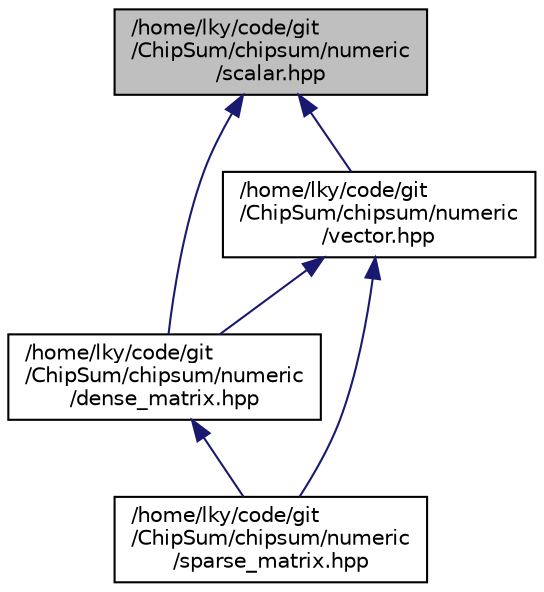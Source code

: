 digraph "/home/lky/code/git/ChipSum/chipsum/numeric/scalar.hpp"
{
 // LATEX_PDF_SIZE
  edge [fontname="Helvetica",fontsize="10",labelfontname="Helvetica",labelfontsize="10"];
  node [fontname="Helvetica",fontsize="10",shape=record];
  Node1 [label="/home/lky/code/git\l/ChipSum/chipsum/numeric\l/scalar.hpp",height=0.2,width=0.4,color="black", fillcolor="grey75", style="filled", fontcolor="black",tooltip="标量用户接口，主要是为了衔接类似点积一类 操作的Device端实现。"];
  Node1 -> Node2 [dir="back",color="midnightblue",fontsize="10",style="solid",fontname="Helvetica"];
  Node2 [label="/home/lky/code/git\l/ChipSum/chipsum/numeric\l/vector.hpp",height=0.2,width=0.4,color="black", fillcolor="white", style="filled",URL="$vector_8hpp.html",tooltip="向量类用户接口"];
  Node2 -> Node3 [dir="back",color="midnightblue",fontsize="10",style="solid",fontname="Helvetica"];
  Node3 [label="/home/lky/code/git\l/ChipSum/chipsum/numeric\l/dense_matrix.hpp",height=0.2,width=0.4,color="black", fillcolor="white", style="filled",URL="$dense__matrix_8hpp.html",tooltip="稠密矩阵用户接口"];
  Node3 -> Node4 [dir="back",color="midnightblue",fontsize="10",style="solid",fontname="Helvetica"];
  Node4 [label="/home/lky/code/git\l/ChipSum/chipsum/numeric\l/sparse_matrix.hpp",height=0.2,width=0.4,color="black", fillcolor="white", style="filled",URL="$sparse__matrix_8hpp.html",tooltip="稀疏矩阵用户接口"];
  Node2 -> Node4 [dir="back",color="midnightblue",fontsize="10",style="solid",fontname="Helvetica"];
  Node1 -> Node3 [dir="back",color="midnightblue",fontsize="10",style="solid",fontname="Helvetica"];
}
